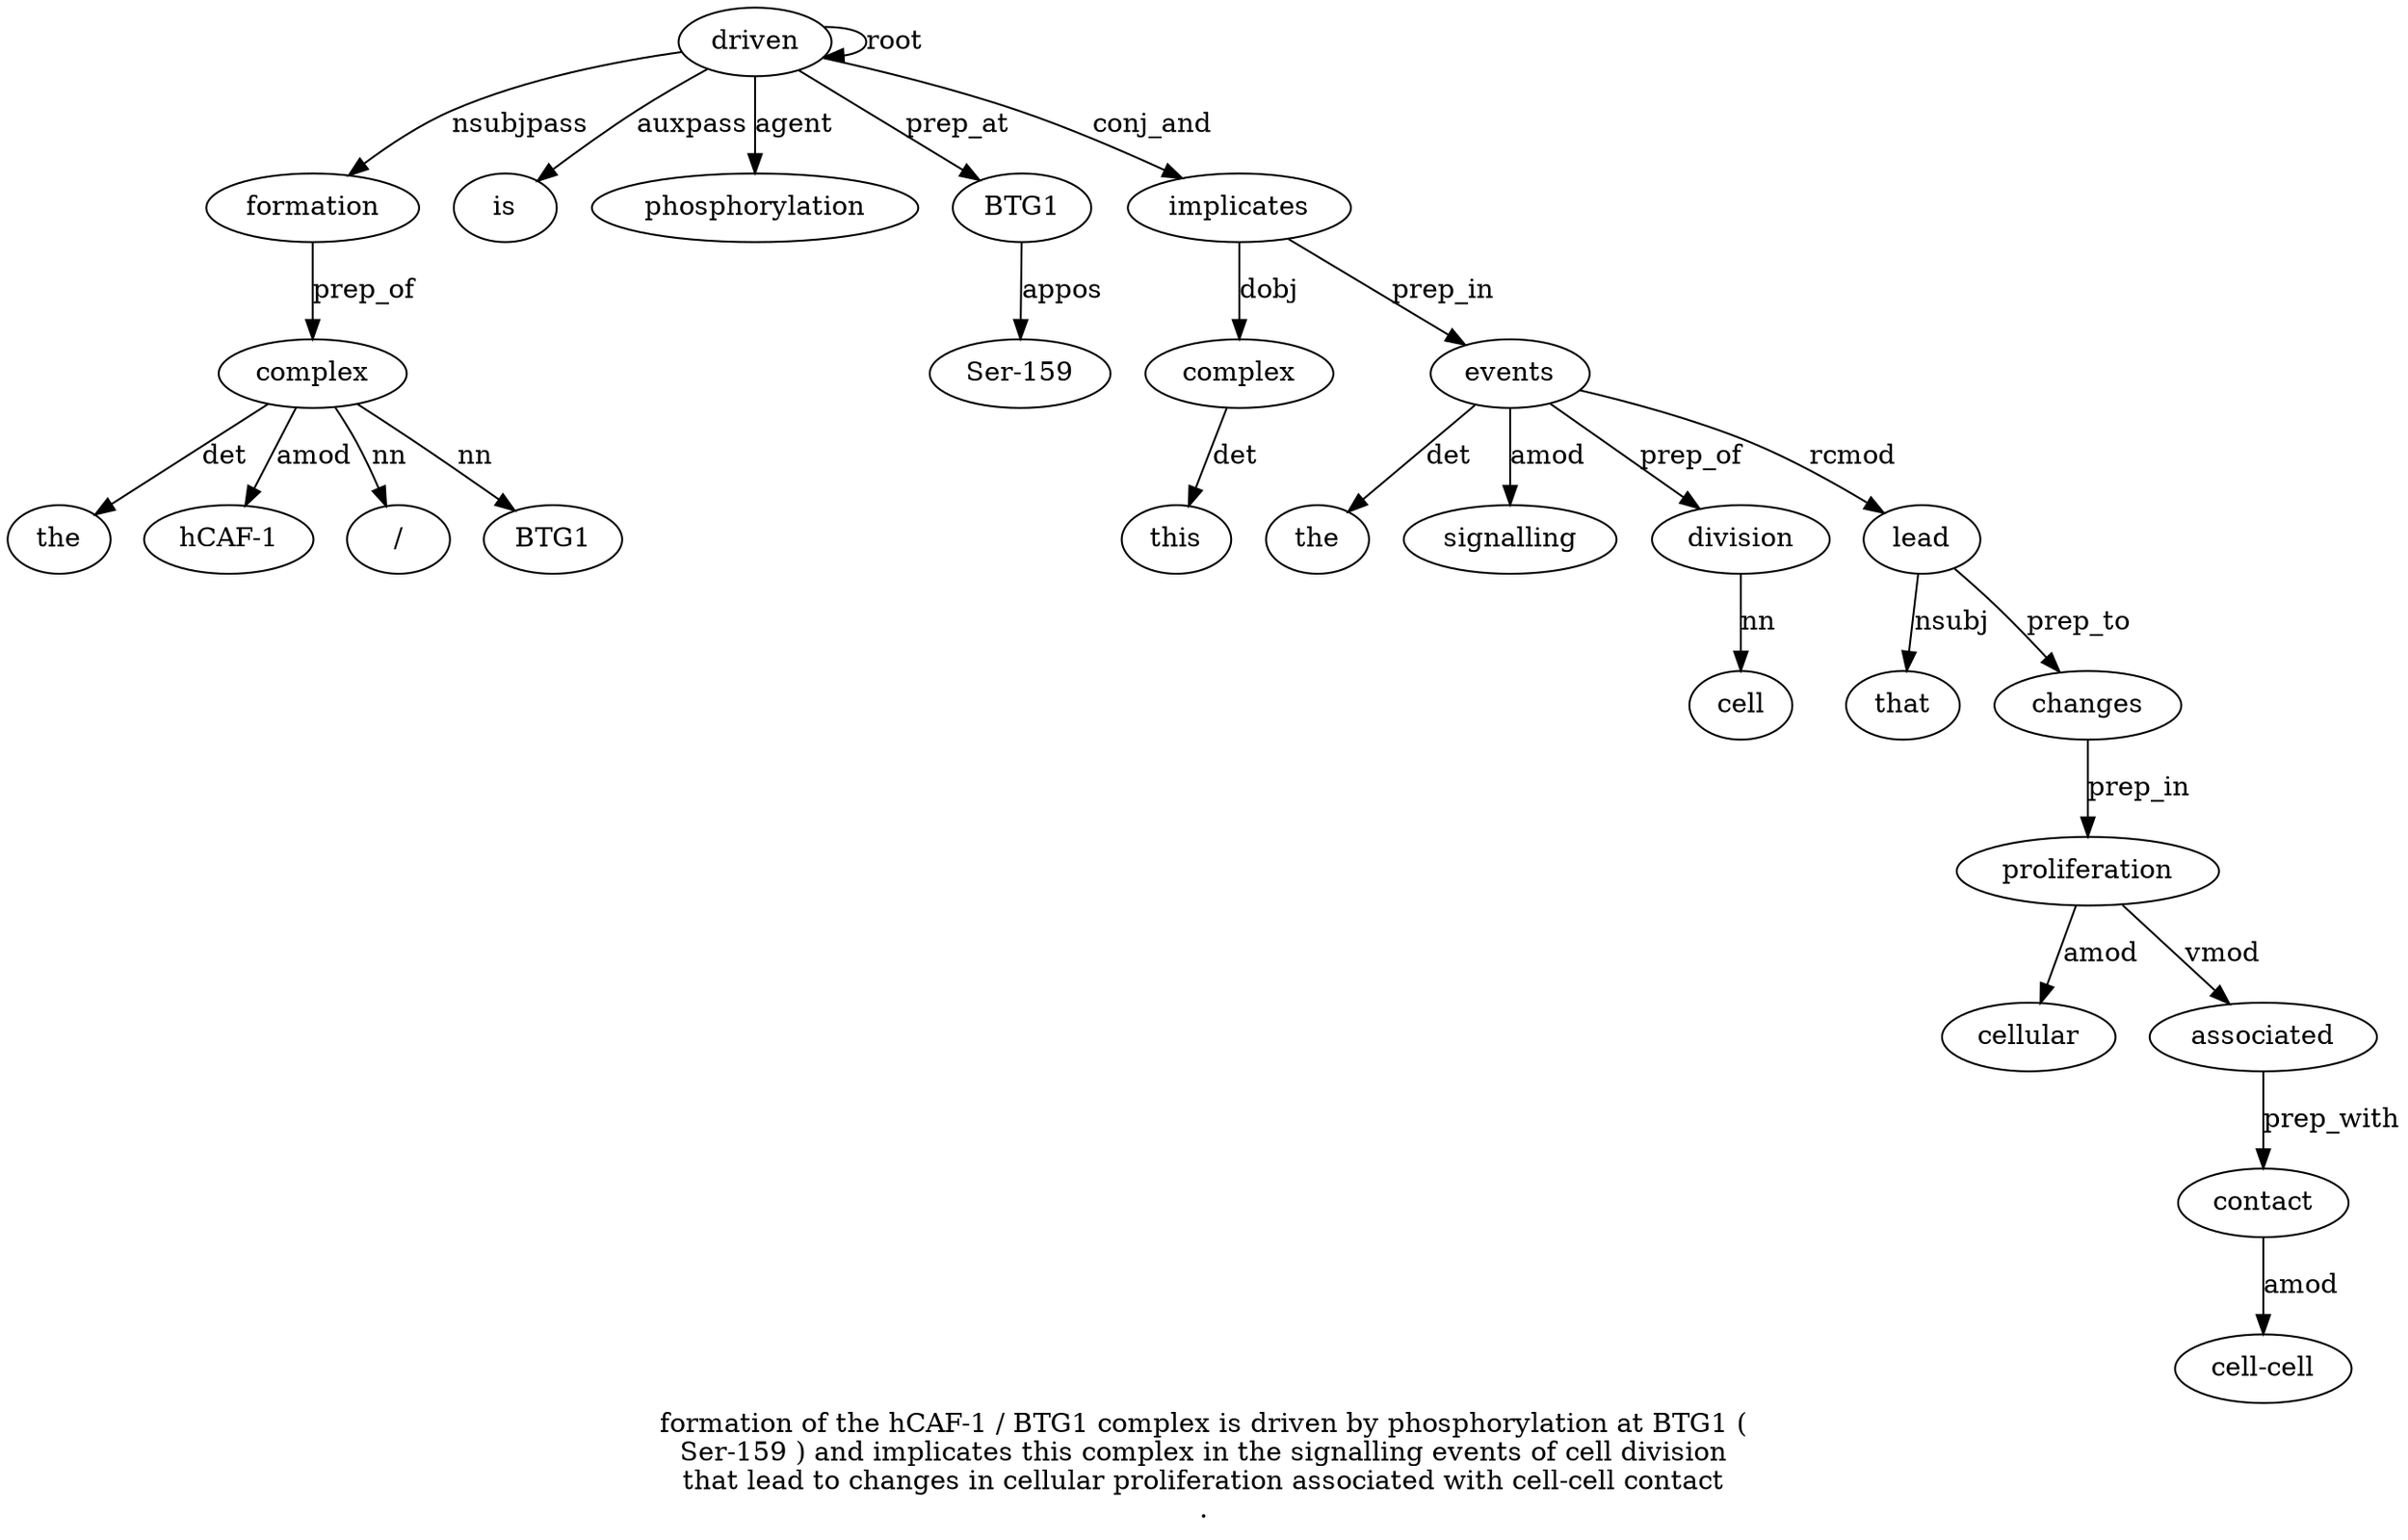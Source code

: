 digraph "formation of the hCAF-1 / BTG1 complex is driven by phosphorylation at BTG1 ( Ser-159 ) and implicates this complex in the signalling events of cell division that lead to changes in cellular proliferation associated with cell-cell contact ." {
label="formation of the hCAF-1 / BTG1 complex is driven by phosphorylation at BTG1 (
Ser-159 ) and implicates this complex in the signalling events of cell division
that lead to changes in cellular proliferation associated with cell-cell contact
.";
driven9 [style=filled, fillcolor=white, label=driven];
formation1 [style=filled, fillcolor=white, label=formation];
driven9 -> formation1  [label=nsubjpass];
complex7 [style=filled, fillcolor=white, label=complex];
the3 [style=filled, fillcolor=white, label=the];
complex7 -> the3  [label=det];
"hCAF-14" [style=filled, fillcolor=white, label="hCAF-1"];
complex7 -> "hCAF-14"  [label=amod];
"/5" [style=filled, fillcolor=white, label="/"];
complex7 -> "/5"  [label=nn];
BTG16 [style=filled, fillcolor=white, label=BTG1];
complex7 -> BTG16  [label=nn];
formation1 -> complex7  [label=prep_of];
is8 [style=filled, fillcolor=white, label=is];
driven9 -> is8  [label=auxpass];
driven9 -> driven9  [label=root];
phosphorylation11 [style=filled, fillcolor=white, label=phosphorylation];
driven9 -> phosphorylation11  [label=agent];
BTG113 [style=filled, fillcolor=white, label=BTG1];
driven9 -> BTG113  [label=prep_at];
"Ser-159" [style=filled, fillcolor=white, label="Ser-159"];
BTG113 -> "Ser-159"  [label=appos];
implicates18 [style=filled, fillcolor=white, label=implicates];
driven9 -> implicates18  [label=conj_and];
complex20 [style=filled, fillcolor=white, label=complex];
this19 [style=filled, fillcolor=white, label=this];
complex20 -> this19  [label=det];
implicates18 -> complex20  [label=dobj];
events24 [style=filled, fillcolor=white, label=events];
the22 [style=filled, fillcolor=white, label=the];
events24 -> the22  [label=det];
signalling23 [style=filled, fillcolor=white, label=signalling];
events24 -> signalling23  [label=amod];
implicates18 -> events24  [label=prep_in];
division27 [style=filled, fillcolor=white, label=division];
cell26 [style=filled, fillcolor=white, label=cell];
division27 -> cell26  [label=nn];
events24 -> division27  [label=prep_of];
lead29 [style=filled, fillcolor=white, label=lead];
that28 [style=filled, fillcolor=white, label=that];
lead29 -> that28  [label=nsubj];
events24 -> lead29  [label=rcmod];
changes31 [style=filled, fillcolor=white, label=changes];
lead29 -> changes31  [label=prep_to];
proliferation34 [style=filled, fillcolor=white, label=proliferation];
cellular33 [style=filled, fillcolor=white, label=cellular];
proliferation34 -> cellular33  [label=amod];
changes31 -> proliferation34  [label=prep_in];
associated35 [style=filled, fillcolor=white, label=associated];
proliferation34 -> associated35  [label=vmod];
contact38 [style=filled, fillcolor=white, label=contact];
"cell-cell37" [style=filled, fillcolor=white, label="cell-cell"];
contact38 -> "cell-cell37"  [label=amod];
associated35 -> contact38  [label=prep_with];
}
